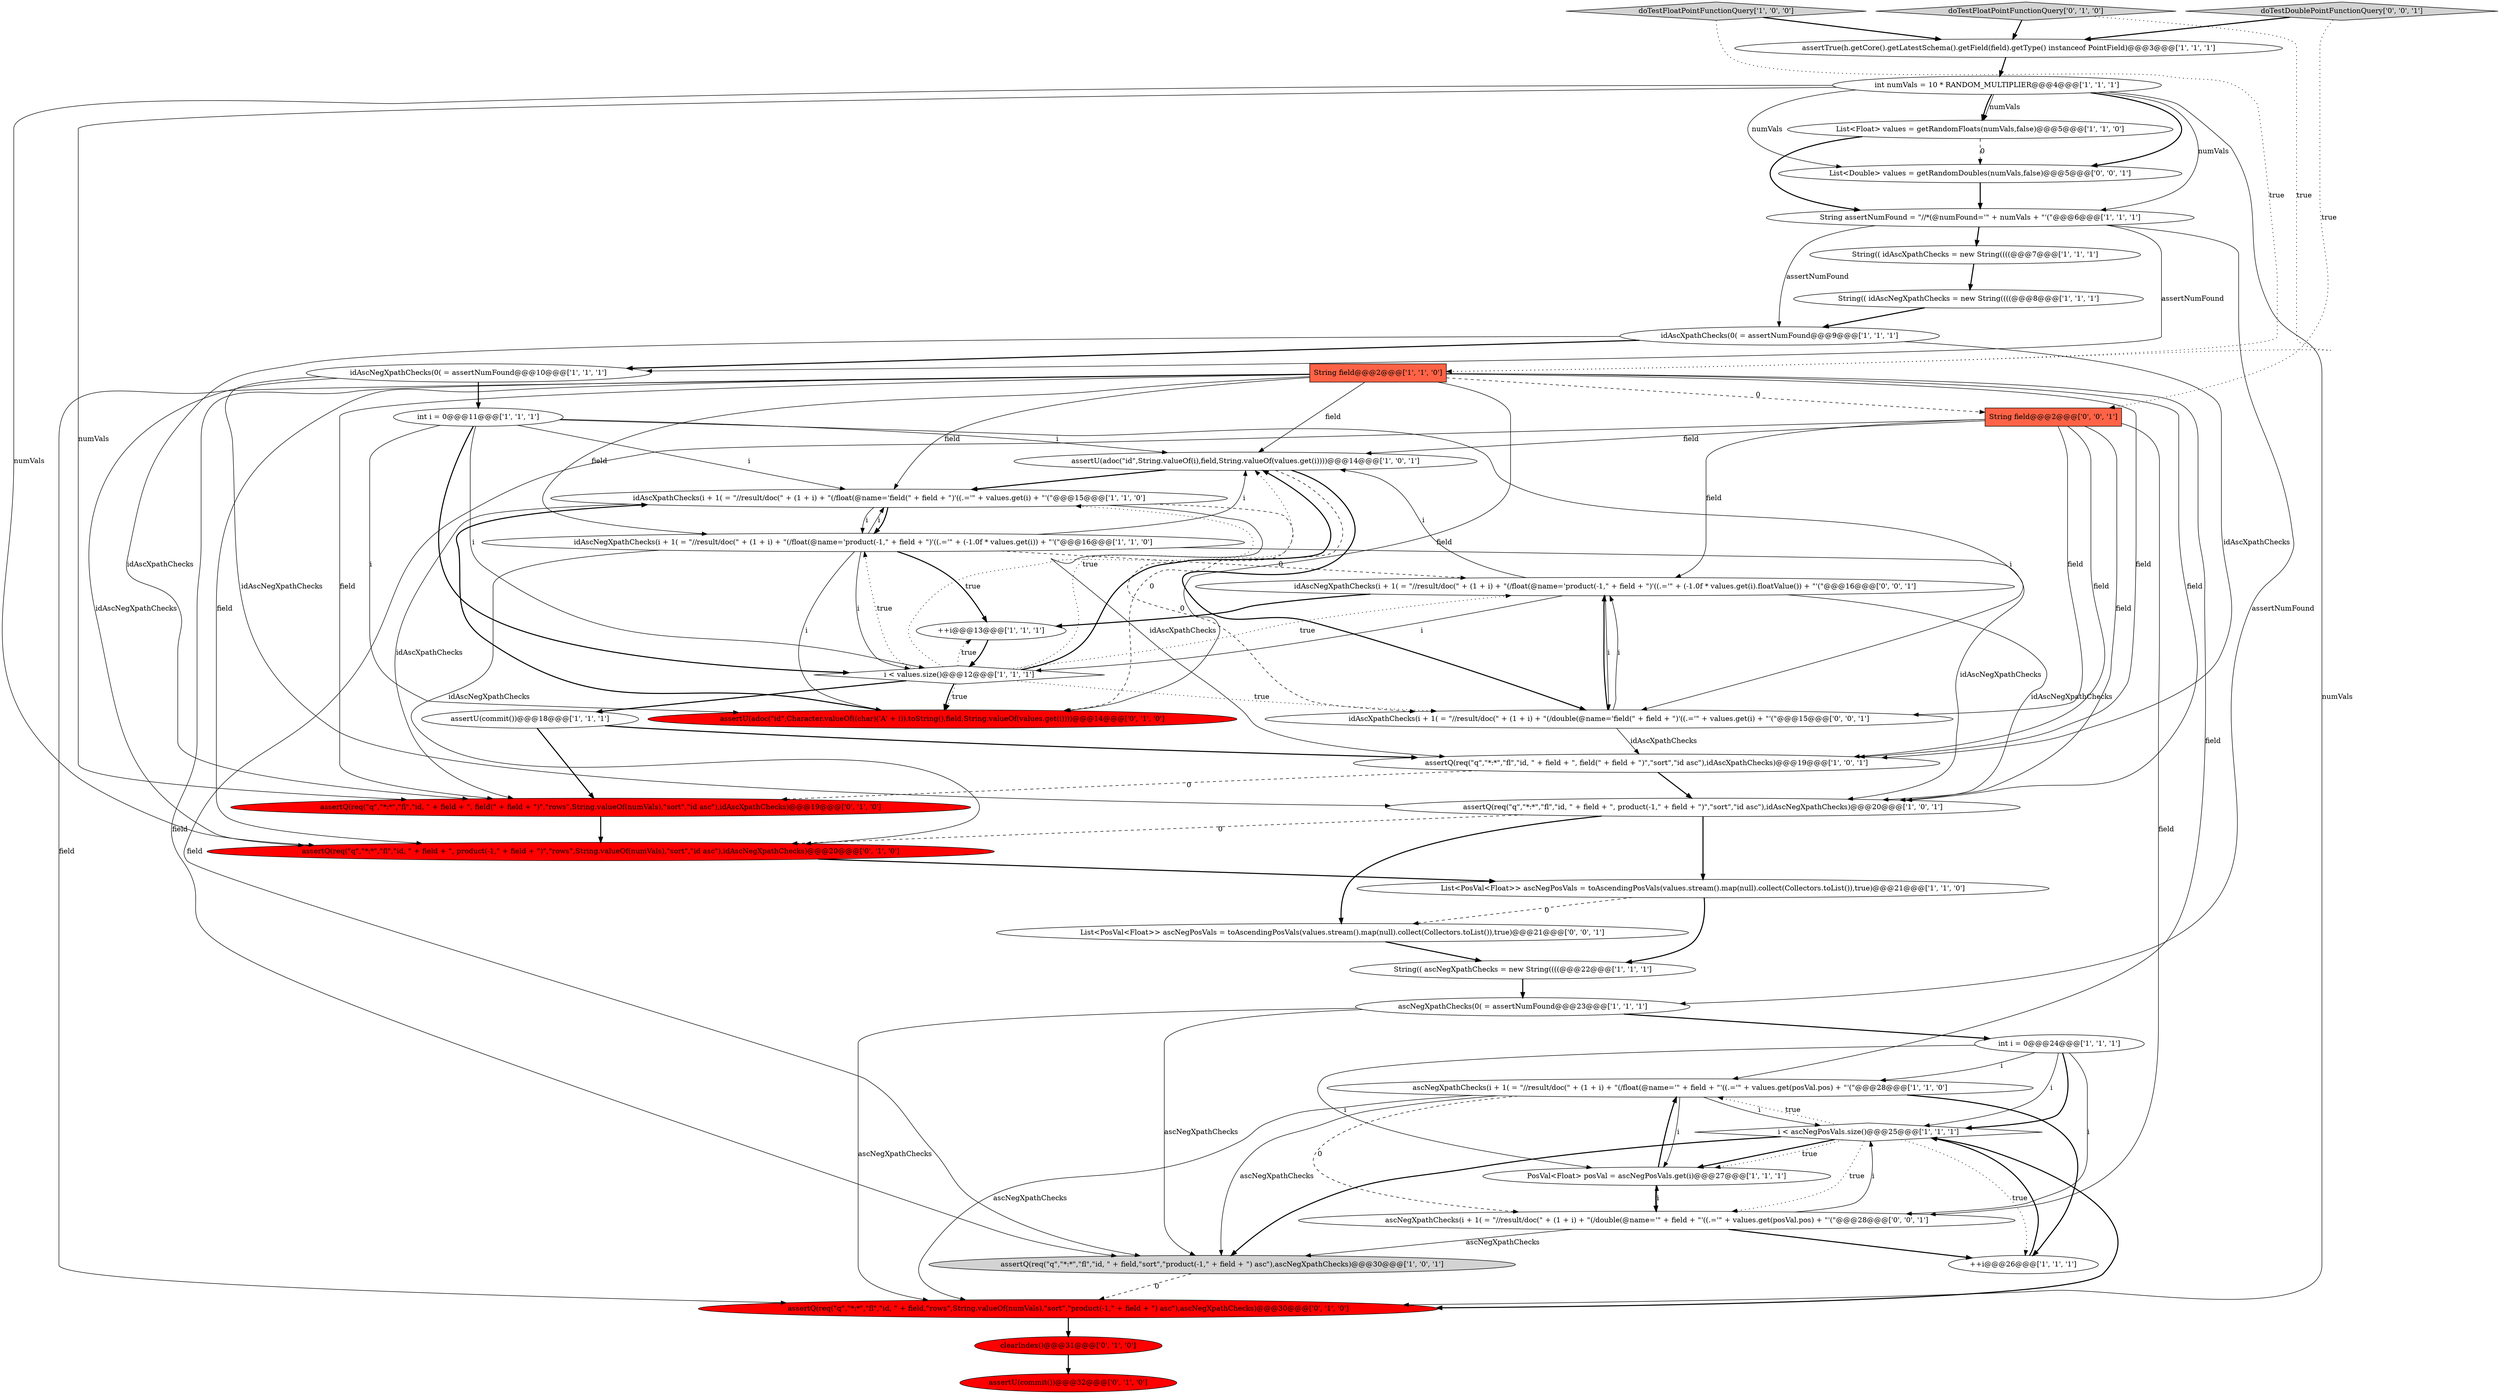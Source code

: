 digraph {
10 [style = filled, label = "List<PosVal<Float>> ascNegPosVals = toAscendingPosVals(values.stream().map(null).collect(Collectors.toList()),true)@@@21@@@['1', '1', '0']", fillcolor = white, shape = ellipse image = "AAA0AAABBB1BBB"];
2 [style = filled, label = "String(( idAscXpathChecks = new String((((@@@7@@@['1', '1', '1']", fillcolor = white, shape = ellipse image = "AAA0AAABBB1BBB"];
41 [style = filled, label = "List<Double> values = getRandomDoubles(numVals,false)@@@5@@@['0', '0', '1']", fillcolor = white, shape = ellipse image = "AAA0AAABBB3BBB"];
9 [style = filled, label = "String assertNumFound = \"//*(@numFound='\" + numVals + \"'(\"@@@6@@@['1', '1', '1']", fillcolor = white, shape = ellipse image = "AAA0AAABBB1BBB"];
20 [style = filled, label = "assertU(adoc(\"id\",String.valueOf(i),field,String.valueOf(values.get(i))))@@@14@@@['1', '0', '1']", fillcolor = white, shape = ellipse image = "AAA0AAABBB1BBB"];
25 [style = filled, label = "int i = 0@@@24@@@['1', '1', '1']", fillcolor = white, shape = ellipse image = "AAA0AAABBB1BBB"];
23 [style = filled, label = "assertQ(req(\"q\",\"*:*\",\"fl\",\"id, \" + field + \", field(\" + field + \")\",\"sort\",\"id asc\"),idAscXpathChecks)@@@19@@@['1', '0', '1']", fillcolor = white, shape = ellipse image = "AAA0AAABBB1BBB"];
5 [style = filled, label = "String field@@@2@@@['1', '1', '0']", fillcolor = tomato, shape = box image = "AAA0AAABBB1BBB"];
33 [style = filled, label = "assertU(commit())@@@32@@@['0', '1', '0']", fillcolor = red, shape = ellipse image = "AAA1AAABBB2BBB"];
28 [style = filled, label = "clearIndex()@@@31@@@['0', '1', '0']", fillcolor = red, shape = ellipse image = "AAA1AAABBB2BBB"];
7 [style = filled, label = "idAscNegXpathChecks(0( = assertNumFound@@@10@@@['1', '1', '1']", fillcolor = white, shape = ellipse image = "AAA0AAABBB1BBB"];
39 [style = filled, label = "doTestDoublePointFunctionQuery['0', '0', '1']", fillcolor = lightgray, shape = diamond image = "AAA0AAABBB3BBB"];
15 [style = filled, label = "ascNegXpathChecks(i + 1( = \"//result/doc(\" + (1 + i) + \"(/float(@name='\" + field + \"'((.='\" + values.get(posVal.pos) + \"'(\"@@@28@@@['1', '1', '0']", fillcolor = white, shape = ellipse image = "AAA0AAABBB1BBB"];
22 [style = filled, label = "assertU(commit())@@@18@@@['1', '1', '1']", fillcolor = white, shape = ellipse image = "AAA0AAABBB1BBB"];
32 [style = filled, label = "assertQ(req(\"q\",\"*:*\",\"fl\",\"id, \" + field + \", product(-1,\" + field + \")\",\"rows\",String.valueOf(numVals),\"sort\",\"id asc\"),idAscNegXpathChecks)@@@20@@@['0', '1', '0']", fillcolor = red, shape = ellipse image = "AAA1AAABBB2BBB"];
11 [style = filled, label = "int numVals = 10 * RANDOM_MULTIPLIER@@@4@@@['1', '1', '1']", fillcolor = white, shape = ellipse image = "AAA0AAABBB1BBB"];
34 [style = filled, label = "assertQ(req(\"q\",\"*:*\",\"fl\",\"id, \" + field,\"rows\",String.valueOf(numVals),\"sort\",\"product(-1,\" + field + \") asc\"),ascNegXpathChecks)@@@30@@@['0', '1', '0']", fillcolor = red, shape = ellipse image = "AAA1AAABBB2BBB"];
26 [style = filled, label = "assertQ(req(\"q\",\"*:*\",\"fl\",\"id, \" + field,\"sort\",\"product(-1,\" + field + \") asc\"),ascNegXpathChecks)@@@30@@@['1', '0', '1']", fillcolor = lightgray, shape = ellipse image = "AAA0AAABBB1BBB"];
1 [style = filled, label = "idAscXpathChecks(i + 1( = \"//result/doc(\" + (1 + i) + \"(/float(@name='field(\" + field + \")'((.='\" + values.get(i) + \"'(\"@@@15@@@['1', '1', '0']", fillcolor = white, shape = ellipse image = "AAA0AAABBB1BBB"];
8 [style = filled, label = "idAscNegXpathChecks(i + 1( = \"//result/doc(\" + (1 + i) + \"(/float(@name='product(-1,\" + field + \")'((.='\" + (-1.0f * values.get(i)) + \"'(\"@@@16@@@['1', '1', '0']", fillcolor = white, shape = ellipse image = "AAA0AAABBB1BBB"];
0 [style = filled, label = "int i = 0@@@11@@@['1', '1', '1']", fillcolor = white, shape = ellipse image = "AAA0AAABBB1BBB"];
21 [style = filled, label = "i < ascNegPosVals.size()@@@25@@@['1', '1', '1']", fillcolor = white, shape = diamond image = "AAA0AAABBB1BBB"];
31 [style = filled, label = "doTestFloatPointFunctionQuery['0', '1', '0']", fillcolor = lightgray, shape = diamond image = "AAA0AAABBB2BBB"];
40 [style = filled, label = "List<PosVal<Float>> ascNegPosVals = toAscendingPosVals(values.stream().map(null).collect(Collectors.toList()),true)@@@21@@@['0', '0', '1']", fillcolor = white, shape = ellipse image = "AAA0AAABBB3BBB"];
6 [style = filled, label = "List<Float> values = getRandomFloats(numVals,false)@@@5@@@['1', '1', '0']", fillcolor = white, shape = ellipse image = "AAA0AAABBB1BBB"];
14 [style = filled, label = "doTestFloatPointFunctionQuery['1', '0', '0']", fillcolor = lightgray, shape = diamond image = "AAA0AAABBB1BBB"];
12 [style = filled, label = "++i@@@26@@@['1', '1', '1']", fillcolor = white, shape = ellipse image = "AAA0AAABBB1BBB"];
16 [style = filled, label = "++i@@@13@@@['1', '1', '1']", fillcolor = white, shape = ellipse image = "AAA0AAABBB1BBB"];
18 [style = filled, label = "assertTrue(h.getCore().getLatestSchema().getField(field).getType() instanceof PointField)@@@3@@@['1', '1', '1']", fillcolor = white, shape = ellipse image = "AAA0AAABBB1BBB"];
27 [style = filled, label = "i < values.size()@@@12@@@['1', '1', '1']", fillcolor = white, shape = diamond image = "AAA0AAABBB1BBB"];
13 [style = filled, label = "String(( ascNegXpathChecks = new String((((@@@22@@@['1', '1', '1']", fillcolor = white, shape = ellipse image = "AAA0AAABBB1BBB"];
24 [style = filled, label = "assertQ(req(\"q\",\"*:*\",\"fl\",\"id, \" + field + \", product(-1,\" + field + \")\",\"sort\",\"id asc\"),idAscNegXpathChecks)@@@20@@@['1', '0', '1']", fillcolor = white, shape = ellipse image = "AAA0AAABBB1BBB"];
36 [style = filled, label = "String field@@@2@@@['0', '0', '1']", fillcolor = tomato, shape = box image = "AAA0AAABBB3BBB"];
38 [style = filled, label = "idAscXpathChecks(i + 1( = \"//result/doc(\" + (1 + i) + \"(/double(@name='field(\" + field + \")'((.='\" + values.get(i) + \"'(\"@@@15@@@['0', '0', '1']", fillcolor = white, shape = ellipse image = "AAA0AAABBB3BBB"];
35 [style = filled, label = "ascNegXpathChecks(i + 1( = \"//result/doc(\" + (1 + i) + \"(/double(@name='\" + field + \"'((.='\" + values.get(posVal.pos) + \"'(\"@@@28@@@['0', '0', '1']", fillcolor = white, shape = ellipse image = "AAA0AAABBB3BBB"];
4 [style = filled, label = "PosVal<Float> posVal = ascNegPosVals.get(i)@@@27@@@['1', '1', '1']", fillcolor = white, shape = ellipse image = "AAA0AAABBB1BBB"];
3 [style = filled, label = "String(( idAscNegXpathChecks = new String((((@@@8@@@['1', '1', '1']", fillcolor = white, shape = ellipse image = "AAA0AAABBB1BBB"];
37 [style = filled, label = "idAscNegXpathChecks(i + 1( = \"//result/doc(\" + (1 + i) + \"(/float(@name='product(-1,\" + field + \")'((.='\" + (-1.0f * values.get(i).floatValue()) + \"'(\"@@@16@@@['0', '0', '1']", fillcolor = white, shape = ellipse image = "AAA0AAABBB3BBB"];
29 [style = filled, label = "assertU(adoc(\"id\",Character.valueOf((char)('A' + i)).toString(),field,String.valueOf(values.get(i))))@@@14@@@['0', '1', '0']", fillcolor = red, shape = ellipse image = "AAA1AAABBB2BBB"];
19 [style = filled, label = "idAscXpathChecks(0( = assertNumFound@@@9@@@['1', '1', '1']", fillcolor = white, shape = ellipse image = "AAA0AAABBB1BBB"];
17 [style = filled, label = "ascNegXpathChecks(0( = assertNumFound@@@23@@@['1', '1', '1']", fillcolor = white, shape = ellipse image = "AAA0AAABBB1BBB"];
30 [style = filled, label = "assertQ(req(\"q\",\"*:*\",\"fl\",\"id, \" + field + \", field(\" + field + \")\",\"rows\",String.valueOf(numVals),\"sort\",\"id asc\"),idAscXpathChecks)@@@19@@@['0', '1', '0']", fillcolor = red, shape = ellipse image = "AAA1AAABBB2BBB"];
8->16 [style = bold, label=""];
17->25 [style = bold, label=""];
21->12 [style = dotted, label="true"];
27->1 [style = dotted, label="true"];
39->36 [style = dotted, label="true"];
17->34 [style = solid, label="ascNegXpathChecks"];
7->24 [style = solid, label="idAscNegXpathChecks"];
21->15 [style = dotted, label="true"];
5->1 [style = solid, label="field"];
4->15 [style = bold, label=""];
11->32 [style = solid, label="numVals"];
15->4 [style = solid, label="i"];
41->9 [style = bold, label=""];
8->20 [style = solid, label="i"];
5->32 [style = solid, label="field"];
19->23 [style = solid, label="idAscXpathChecks"];
40->13 [style = bold, label=""];
22->30 [style = bold, label=""];
39->18 [style = bold, label=""];
13->17 [style = bold, label=""];
21->26 [style = bold, label=""];
11->6 [style = solid, label="numVals"];
3->19 [style = bold, label=""];
5->15 [style = solid, label="field"];
6->41 [style = dashed, label="0"];
38->23 [style = solid, label="idAscXpathChecks"];
5->24 [style = solid, label="field"];
11->9 [style = solid, label="numVals"];
7->32 [style = solid, label="idAscNegXpathChecks"];
1->38 [style = dashed, label="0"];
29->1 [style = bold, label=""];
35->12 [style = bold, label=""];
5->23 [style = solid, label="field"];
0->38 [style = solid, label="i"];
25->21 [style = bold, label=""];
15->21 [style = solid, label="i"];
24->10 [style = bold, label=""];
9->2 [style = bold, label=""];
25->35 [style = solid, label="i"];
12->21 [style = bold, label=""];
37->38 [style = solid, label="i"];
17->26 [style = solid, label="ascNegXpathChecks"];
35->21 [style = solid, label="i"];
18->11 [style = bold, label=""];
31->5 [style = dotted, label="true"];
1->30 [style = solid, label="idAscXpathChecks"];
0->27 [style = solid, label="i"];
8->27 [style = solid, label="i"];
7->0 [style = bold, label=""];
37->27 [style = solid, label="i"];
24->40 [style = bold, label=""];
27->8 [style = dotted, label="true"];
36->26 [style = solid, label="field"];
20->38 [style = bold, label=""];
27->22 [style = bold, label=""];
22->23 [style = bold, label=""];
5->29 [style = solid, label="field"];
32->10 [style = bold, label=""];
20->29 [style = dashed, label="0"];
25->15 [style = solid, label="i"];
24->32 [style = dashed, label="0"];
37->24 [style = solid, label="idAscNegXpathChecks"];
8->29 [style = solid, label="i"];
38->37 [style = bold, label=""];
15->34 [style = solid, label="ascNegXpathChecks"];
27->29 [style = dotted, label="true"];
27->20 [style = dotted, label="true"];
15->26 [style = solid, label="ascNegXpathChecks"];
8->24 [style = solid, label="idAscNegXpathChecks"];
14->18 [style = bold, label=""];
15->12 [style = bold, label=""];
27->29 [style = bold, label=""];
27->20 [style = bold, label=""];
21->35 [style = dotted, label="true"];
37->16 [style = bold, label=""];
5->30 [style = solid, label="field"];
21->4 [style = bold, label=""];
25->21 [style = solid, label="i"];
25->4 [style = solid, label="i"];
8->32 [style = solid, label="idAscNegXpathChecks"];
1->8 [style = bold, label=""];
16->27 [style = bold, label=""];
0->1 [style = solid, label="i"];
2->3 [style = bold, label=""];
11->34 [style = solid, label="numVals"];
0->20 [style = solid, label="i"];
21->34 [style = bold, label=""];
9->19 [style = solid, label="assertNumFound"];
27->38 [style = dotted, label="true"];
30->32 [style = bold, label=""];
37->20 [style = solid, label="i"];
20->1 [style = bold, label=""];
27->37 [style = dotted, label="true"];
19->30 [style = solid, label="idAscXpathChecks"];
9->7 [style = solid, label="assertNumFound"];
38->37 [style = solid, label="i"];
15->35 [style = dashed, label="0"];
34->28 [style = bold, label=""];
11->41 [style = bold, label=""];
36->20 [style = solid, label="field"];
36->35 [style = solid, label="field"];
14->5 [style = dotted, label="true"];
10->40 [style = dashed, label="0"];
10->13 [style = bold, label=""];
26->34 [style = dashed, label="0"];
36->38 [style = solid, label="field"];
27->16 [style = dotted, label="true"];
4->35 [style = bold, label=""];
8->37 [style = dashed, label="0"];
36->37 [style = solid, label="field"];
0->27 [style = bold, label=""];
11->6 [style = bold, label=""];
5->20 [style = solid, label="field"];
31->18 [style = bold, label=""];
1->8 [style = solid, label="i"];
5->36 [style = dashed, label="0"];
1->23 [style = solid, label="idAscXpathChecks"];
21->4 [style = dotted, label="true"];
0->29 [style = solid, label="i"];
35->26 [style = solid, label="ascNegXpathChecks"];
23->24 [style = bold, label=""];
5->34 [style = solid, label="field"];
11->30 [style = solid, label="numVals"];
28->33 [style = bold, label=""];
35->4 [style = solid, label="i"];
8->1 [style = solid, label="i"];
5->8 [style = solid, label="field"];
23->30 [style = dashed, label="0"];
9->17 [style = solid, label="assertNumFound"];
5->26 [style = solid, label="field"];
11->41 [style = solid, label="numVals"];
6->9 [style = bold, label=""];
36->24 [style = solid, label="field"];
19->7 [style = bold, label=""];
36->23 [style = solid, label="field"];
}
